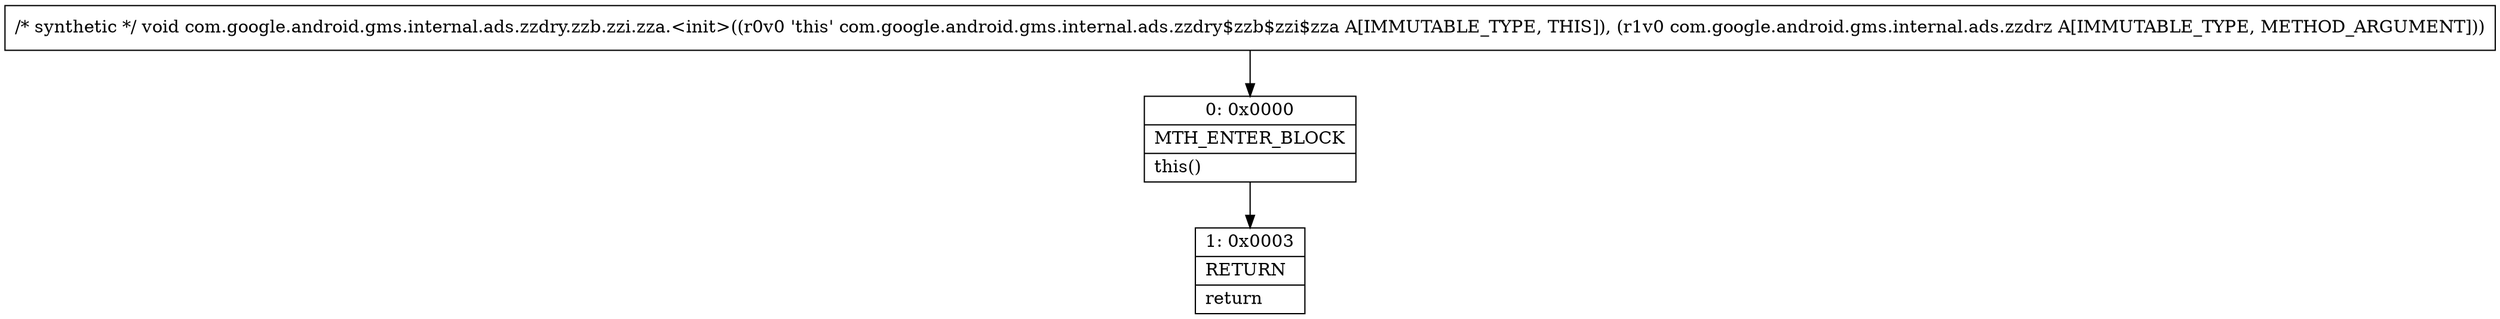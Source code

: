 digraph "CFG forcom.google.android.gms.internal.ads.zzdry.zzb.zzi.zza.\<init\>(Lcom\/google\/android\/gms\/internal\/ads\/zzdrz;)V" {
Node_0 [shape=record,label="{0\:\ 0x0000|MTH_ENTER_BLOCK\l|this()\l}"];
Node_1 [shape=record,label="{1\:\ 0x0003|RETURN\l|return\l}"];
MethodNode[shape=record,label="{\/* synthetic *\/ void com.google.android.gms.internal.ads.zzdry.zzb.zzi.zza.\<init\>((r0v0 'this' com.google.android.gms.internal.ads.zzdry$zzb$zzi$zza A[IMMUTABLE_TYPE, THIS]), (r1v0 com.google.android.gms.internal.ads.zzdrz A[IMMUTABLE_TYPE, METHOD_ARGUMENT])) }"];
MethodNode -> Node_0;
Node_0 -> Node_1;
}

